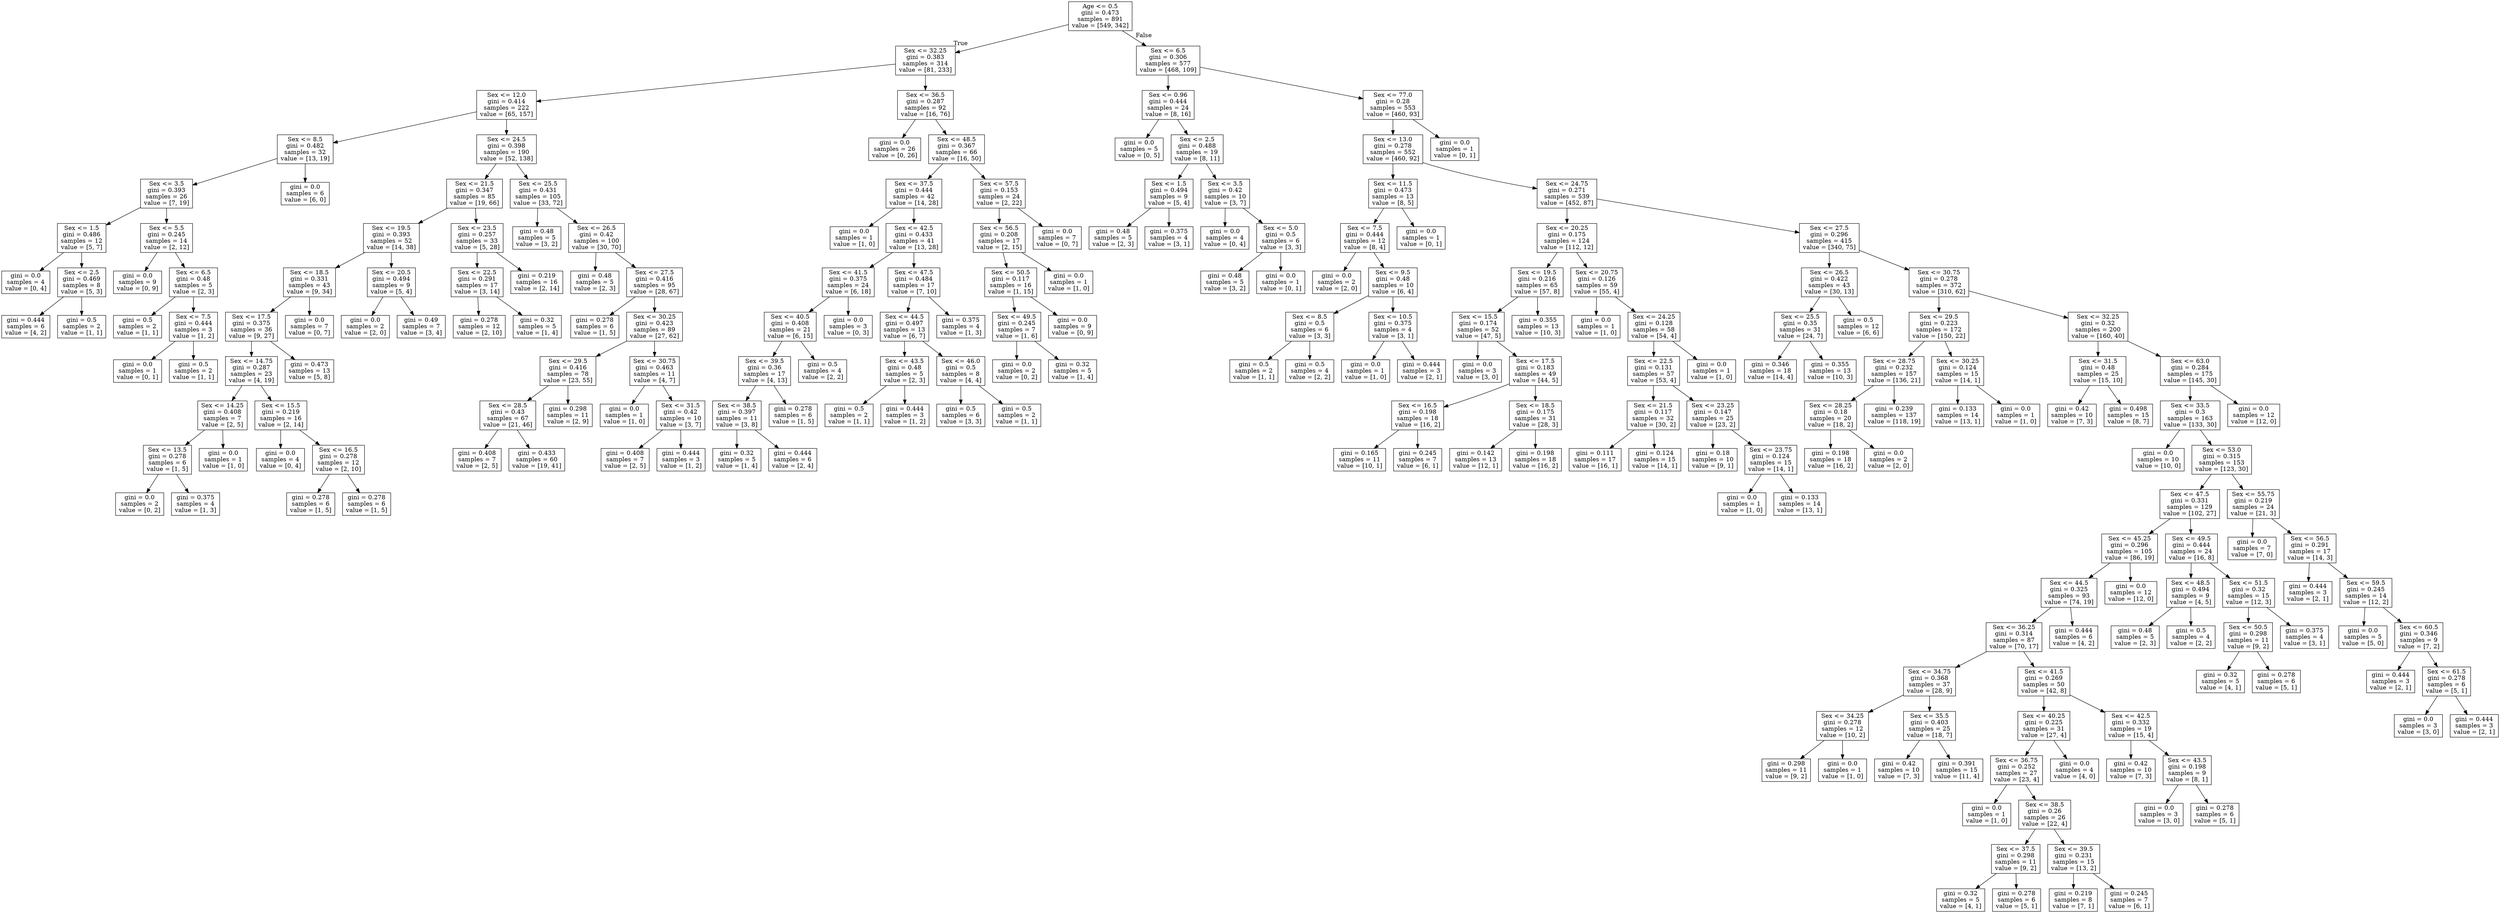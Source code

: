 digraph Tree {
node [shape=box] ;
0 [label="Age <= 0.5\ngini = 0.473\nsamples = 891\nvalue = [549, 342]"] ;
1 [label="Sex <= 32.25\ngini = 0.383\nsamples = 314\nvalue = [81, 233]"] ;
0 -> 1 [labeldistance=2.5, labelangle=45, headlabel="True"] ;
2 [label="Sex <= 12.0\ngini = 0.414\nsamples = 222\nvalue = [65, 157]"] ;
1 -> 2 ;
3 [label="Sex <= 8.5\ngini = 0.482\nsamples = 32\nvalue = [13, 19]"] ;
2 -> 3 ;
4 [label="Sex <= 3.5\ngini = 0.393\nsamples = 26\nvalue = [7, 19]"] ;
3 -> 4 ;
5 [label="Sex <= 1.5\ngini = 0.486\nsamples = 12\nvalue = [5, 7]"] ;
4 -> 5 ;
6 [label="gini = 0.0\nsamples = 4\nvalue = [0, 4]"] ;
5 -> 6 ;
7 [label="Sex <= 2.5\ngini = 0.469\nsamples = 8\nvalue = [5, 3]"] ;
5 -> 7 ;
8 [label="gini = 0.444\nsamples = 6\nvalue = [4, 2]"] ;
7 -> 8 ;
9 [label="gini = 0.5\nsamples = 2\nvalue = [1, 1]"] ;
7 -> 9 ;
10 [label="Sex <= 5.5\ngini = 0.245\nsamples = 14\nvalue = [2, 12]"] ;
4 -> 10 ;
11 [label="gini = 0.0\nsamples = 9\nvalue = [0, 9]"] ;
10 -> 11 ;
12 [label="Sex <= 6.5\ngini = 0.48\nsamples = 5\nvalue = [2, 3]"] ;
10 -> 12 ;
13 [label="gini = 0.5\nsamples = 2\nvalue = [1, 1]"] ;
12 -> 13 ;
14 [label="Sex <= 7.5\ngini = 0.444\nsamples = 3\nvalue = [1, 2]"] ;
12 -> 14 ;
15 [label="gini = 0.0\nsamples = 1\nvalue = [0, 1]"] ;
14 -> 15 ;
16 [label="gini = 0.5\nsamples = 2\nvalue = [1, 1]"] ;
14 -> 16 ;
17 [label="gini = 0.0\nsamples = 6\nvalue = [6, 0]"] ;
3 -> 17 ;
18 [label="Sex <= 24.5\ngini = 0.398\nsamples = 190\nvalue = [52, 138]"] ;
2 -> 18 ;
19 [label="Sex <= 21.5\ngini = 0.347\nsamples = 85\nvalue = [19, 66]"] ;
18 -> 19 ;
20 [label="Sex <= 19.5\ngini = 0.393\nsamples = 52\nvalue = [14, 38]"] ;
19 -> 20 ;
21 [label="Sex <= 18.5\ngini = 0.331\nsamples = 43\nvalue = [9, 34]"] ;
20 -> 21 ;
22 [label="Sex <= 17.5\ngini = 0.375\nsamples = 36\nvalue = [9, 27]"] ;
21 -> 22 ;
23 [label="Sex <= 14.75\ngini = 0.287\nsamples = 23\nvalue = [4, 19]"] ;
22 -> 23 ;
24 [label="Sex <= 14.25\ngini = 0.408\nsamples = 7\nvalue = [2, 5]"] ;
23 -> 24 ;
25 [label="Sex <= 13.5\ngini = 0.278\nsamples = 6\nvalue = [1, 5]"] ;
24 -> 25 ;
26 [label="gini = 0.0\nsamples = 2\nvalue = [0, 2]"] ;
25 -> 26 ;
27 [label="gini = 0.375\nsamples = 4\nvalue = [1, 3]"] ;
25 -> 27 ;
28 [label="gini = 0.0\nsamples = 1\nvalue = [1, 0]"] ;
24 -> 28 ;
29 [label="Sex <= 15.5\ngini = 0.219\nsamples = 16\nvalue = [2, 14]"] ;
23 -> 29 ;
30 [label="gini = 0.0\nsamples = 4\nvalue = [0, 4]"] ;
29 -> 30 ;
31 [label="Sex <= 16.5\ngini = 0.278\nsamples = 12\nvalue = [2, 10]"] ;
29 -> 31 ;
32 [label="gini = 0.278\nsamples = 6\nvalue = [1, 5]"] ;
31 -> 32 ;
33 [label="gini = 0.278\nsamples = 6\nvalue = [1, 5]"] ;
31 -> 33 ;
34 [label="gini = 0.473\nsamples = 13\nvalue = [5, 8]"] ;
22 -> 34 ;
35 [label="gini = 0.0\nsamples = 7\nvalue = [0, 7]"] ;
21 -> 35 ;
36 [label="Sex <= 20.5\ngini = 0.494\nsamples = 9\nvalue = [5, 4]"] ;
20 -> 36 ;
37 [label="gini = 0.0\nsamples = 2\nvalue = [2, 0]"] ;
36 -> 37 ;
38 [label="gini = 0.49\nsamples = 7\nvalue = [3, 4]"] ;
36 -> 38 ;
39 [label="Sex <= 23.5\ngini = 0.257\nsamples = 33\nvalue = [5, 28]"] ;
19 -> 39 ;
40 [label="Sex <= 22.5\ngini = 0.291\nsamples = 17\nvalue = [3, 14]"] ;
39 -> 40 ;
41 [label="gini = 0.278\nsamples = 12\nvalue = [2, 10]"] ;
40 -> 41 ;
42 [label="gini = 0.32\nsamples = 5\nvalue = [1, 4]"] ;
40 -> 42 ;
43 [label="gini = 0.219\nsamples = 16\nvalue = [2, 14]"] ;
39 -> 43 ;
44 [label="Sex <= 25.5\ngini = 0.431\nsamples = 105\nvalue = [33, 72]"] ;
18 -> 44 ;
45 [label="gini = 0.48\nsamples = 5\nvalue = [3, 2]"] ;
44 -> 45 ;
46 [label="Sex <= 26.5\ngini = 0.42\nsamples = 100\nvalue = [30, 70]"] ;
44 -> 46 ;
47 [label="gini = 0.48\nsamples = 5\nvalue = [2, 3]"] ;
46 -> 47 ;
48 [label="Sex <= 27.5\ngini = 0.416\nsamples = 95\nvalue = [28, 67]"] ;
46 -> 48 ;
49 [label="gini = 0.278\nsamples = 6\nvalue = [1, 5]"] ;
48 -> 49 ;
50 [label="Sex <= 30.25\ngini = 0.423\nsamples = 89\nvalue = [27, 62]"] ;
48 -> 50 ;
51 [label="Sex <= 29.5\ngini = 0.416\nsamples = 78\nvalue = [23, 55]"] ;
50 -> 51 ;
52 [label="Sex <= 28.5\ngini = 0.43\nsamples = 67\nvalue = [21, 46]"] ;
51 -> 52 ;
53 [label="gini = 0.408\nsamples = 7\nvalue = [2, 5]"] ;
52 -> 53 ;
54 [label="gini = 0.433\nsamples = 60\nvalue = [19, 41]"] ;
52 -> 54 ;
55 [label="gini = 0.298\nsamples = 11\nvalue = [2, 9]"] ;
51 -> 55 ;
56 [label="Sex <= 30.75\ngini = 0.463\nsamples = 11\nvalue = [4, 7]"] ;
50 -> 56 ;
57 [label="gini = 0.0\nsamples = 1\nvalue = [1, 0]"] ;
56 -> 57 ;
58 [label="Sex <= 31.5\ngini = 0.42\nsamples = 10\nvalue = [3, 7]"] ;
56 -> 58 ;
59 [label="gini = 0.408\nsamples = 7\nvalue = [2, 5]"] ;
58 -> 59 ;
60 [label="gini = 0.444\nsamples = 3\nvalue = [1, 2]"] ;
58 -> 60 ;
61 [label="Sex <= 36.5\ngini = 0.287\nsamples = 92\nvalue = [16, 76]"] ;
1 -> 61 ;
62 [label="gini = 0.0\nsamples = 26\nvalue = [0, 26]"] ;
61 -> 62 ;
63 [label="Sex <= 48.5\ngini = 0.367\nsamples = 66\nvalue = [16, 50]"] ;
61 -> 63 ;
64 [label="Sex <= 37.5\ngini = 0.444\nsamples = 42\nvalue = [14, 28]"] ;
63 -> 64 ;
65 [label="gini = 0.0\nsamples = 1\nvalue = [1, 0]"] ;
64 -> 65 ;
66 [label="Sex <= 42.5\ngini = 0.433\nsamples = 41\nvalue = [13, 28]"] ;
64 -> 66 ;
67 [label="Sex <= 41.5\ngini = 0.375\nsamples = 24\nvalue = [6, 18]"] ;
66 -> 67 ;
68 [label="Sex <= 40.5\ngini = 0.408\nsamples = 21\nvalue = [6, 15]"] ;
67 -> 68 ;
69 [label="Sex <= 39.5\ngini = 0.36\nsamples = 17\nvalue = [4, 13]"] ;
68 -> 69 ;
70 [label="Sex <= 38.5\ngini = 0.397\nsamples = 11\nvalue = [3, 8]"] ;
69 -> 70 ;
71 [label="gini = 0.32\nsamples = 5\nvalue = [1, 4]"] ;
70 -> 71 ;
72 [label="gini = 0.444\nsamples = 6\nvalue = [2, 4]"] ;
70 -> 72 ;
73 [label="gini = 0.278\nsamples = 6\nvalue = [1, 5]"] ;
69 -> 73 ;
74 [label="gini = 0.5\nsamples = 4\nvalue = [2, 2]"] ;
68 -> 74 ;
75 [label="gini = 0.0\nsamples = 3\nvalue = [0, 3]"] ;
67 -> 75 ;
76 [label="Sex <= 47.5\ngini = 0.484\nsamples = 17\nvalue = [7, 10]"] ;
66 -> 76 ;
77 [label="Sex <= 44.5\ngini = 0.497\nsamples = 13\nvalue = [6, 7]"] ;
76 -> 77 ;
78 [label="Sex <= 43.5\ngini = 0.48\nsamples = 5\nvalue = [2, 3]"] ;
77 -> 78 ;
79 [label="gini = 0.5\nsamples = 2\nvalue = [1, 1]"] ;
78 -> 79 ;
80 [label="gini = 0.444\nsamples = 3\nvalue = [1, 2]"] ;
78 -> 80 ;
81 [label="Sex <= 46.0\ngini = 0.5\nsamples = 8\nvalue = [4, 4]"] ;
77 -> 81 ;
82 [label="gini = 0.5\nsamples = 6\nvalue = [3, 3]"] ;
81 -> 82 ;
83 [label="gini = 0.5\nsamples = 2\nvalue = [1, 1]"] ;
81 -> 83 ;
84 [label="gini = 0.375\nsamples = 4\nvalue = [1, 3]"] ;
76 -> 84 ;
85 [label="Sex <= 57.5\ngini = 0.153\nsamples = 24\nvalue = [2, 22]"] ;
63 -> 85 ;
86 [label="Sex <= 56.5\ngini = 0.208\nsamples = 17\nvalue = [2, 15]"] ;
85 -> 86 ;
87 [label="Sex <= 50.5\ngini = 0.117\nsamples = 16\nvalue = [1, 15]"] ;
86 -> 87 ;
88 [label="Sex <= 49.5\ngini = 0.245\nsamples = 7\nvalue = [1, 6]"] ;
87 -> 88 ;
89 [label="gini = 0.0\nsamples = 2\nvalue = [0, 2]"] ;
88 -> 89 ;
90 [label="gini = 0.32\nsamples = 5\nvalue = [1, 4]"] ;
88 -> 90 ;
91 [label="gini = 0.0\nsamples = 9\nvalue = [0, 9]"] ;
87 -> 91 ;
92 [label="gini = 0.0\nsamples = 1\nvalue = [1, 0]"] ;
86 -> 92 ;
93 [label="gini = 0.0\nsamples = 7\nvalue = [0, 7]"] ;
85 -> 93 ;
94 [label="Sex <= 6.5\ngini = 0.306\nsamples = 577\nvalue = [468, 109]"] ;
0 -> 94 [labeldistance=2.5, labelangle=-45, headlabel="False"] ;
95 [label="Sex <= 0.96\ngini = 0.444\nsamples = 24\nvalue = [8, 16]"] ;
94 -> 95 ;
96 [label="gini = 0.0\nsamples = 5\nvalue = [0, 5]"] ;
95 -> 96 ;
97 [label="Sex <= 2.5\ngini = 0.488\nsamples = 19\nvalue = [8, 11]"] ;
95 -> 97 ;
98 [label="Sex <= 1.5\ngini = 0.494\nsamples = 9\nvalue = [5, 4]"] ;
97 -> 98 ;
99 [label="gini = 0.48\nsamples = 5\nvalue = [2, 3]"] ;
98 -> 99 ;
100 [label="gini = 0.375\nsamples = 4\nvalue = [3, 1]"] ;
98 -> 100 ;
101 [label="Sex <= 3.5\ngini = 0.42\nsamples = 10\nvalue = [3, 7]"] ;
97 -> 101 ;
102 [label="gini = 0.0\nsamples = 4\nvalue = [0, 4]"] ;
101 -> 102 ;
103 [label="Sex <= 5.0\ngini = 0.5\nsamples = 6\nvalue = [3, 3]"] ;
101 -> 103 ;
104 [label="gini = 0.48\nsamples = 5\nvalue = [3, 2]"] ;
103 -> 104 ;
105 [label="gini = 0.0\nsamples = 1\nvalue = [0, 1]"] ;
103 -> 105 ;
106 [label="Sex <= 77.0\ngini = 0.28\nsamples = 553\nvalue = [460, 93]"] ;
94 -> 106 ;
107 [label="Sex <= 13.0\ngini = 0.278\nsamples = 552\nvalue = [460, 92]"] ;
106 -> 107 ;
108 [label="Sex <= 11.5\ngini = 0.473\nsamples = 13\nvalue = [8, 5]"] ;
107 -> 108 ;
109 [label="Sex <= 7.5\ngini = 0.444\nsamples = 12\nvalue = [8, 4]"] ;
108 -> 109 ;
110 [label="gini = 0.0\nsamples = 2\nvalue = [2, 0]"] ;
109 -> 110 ;
111 [label="Sex <= 9.5\ngini = 0.48\nsamples = 10\nvalue = [6, 4]"] ;
109 -> 111 ;
112 [label="Sex <= 8.5\ngini = 0.5\nsamples = 6\nvalue = [3, 3]"] ;
111 -> 112 ;
113 [label="gini = 0.5\nsamples = 2\nvalue = [1, 1]"] ;
112 -> 113 ;
114 [label="gini = 0.5\nsamples = 4\nvalue = [2, 2]"] ;
112 -> 114 ;
115 [label="Sex <= 10.5\ngini = 0.375\nsamples = 4\nvalue = [3, 1]"] ;
111 -> 115 ;
116 [label="gini = 0.0\nsamples = 1\nvalue = [1, 0]"] ;
115 -> 116 ;
117 [label="gini = 0.444\nsamples = 3\nvalue = [2, 1]"] ;
115 -> 117 ;
118 [label="gini = 0.0\nsamples = 1\nvalue = [0, 1]"] ;
108 -> 118 ;
119 [label="Sex <= 24.75\ngini = 0.271\nsamples = 539\nvalue = [452, 87]"] ;
107 -> 119 ;
120 [label="Sex <= 20.25\ngini = 0.175\nsamples = 124\nvalue = [112, 12]"] ;
119 -> 120 ;
121 [label="Sex <= 19.5\ngini = 0.216\nsamples = 65\nvalue = [57, 8]"] ;
120 -> 121 ;
122 [label="Sex <= 15.5\ngini = 0.174\nsamples = 52\nvalue = [47, 5]"] ;
121 -> 122 ;
123 [label="gini = 0.0\nsamples = 3\nvalue = [3, 0]"] ;
122 -> 123 ;
124 [label="Sex <= 17.5\ngini = 0.183\nsamples = 49\nvalue = [44, 5]"] ;
122 -> 124 ;
125 [label="Sex <= 16.5\ngini = 0.198\nsamples = 18\nvalue = [16, 2]"] ;
124 -> 125 ;
126 [label="gini = 0.165\nsamples = 11\nvalue = [10, 1]"] ;
125 -> 126 ;
127 [label="gini = 0.245\nsamples = 7\nvalue = [6, 1]"] ;
125 -> 127 ;
128 [label="Sex <= 18.5\ngini = 0.175\nsamples = 31\nvalue = [28, 3]"] ;
124 -> 128 ;
129 [label="gini = 0.142\nsamples = 13\nvalue = [12, 1]"] ;
128 -> 129 ;
130 [label="gini = 0.198\nsamples = 18\nvalue = [16, 2]"] ;
128 -> 130 ;
131 [label="gini = 0.355\nsamples = 13\nvalue = [10, 3]"] ;
121 -> 131 ;
132 [label="Sex <= 20.75\ngini = 0.126\nsamples = 59\nvalue = [55, 4]"] ;
120 -> 132 ;
133 [label="gini = 0.0\nsamples = 1\nvalue = [1, 0]"] ;
132 -> 133 ;
134 [label="Sex <= 24.25\ngini = 0.128\nsamples = 58\nvalue = [54, 4]"] ;
132 -> 134 ;
135 [label="Sex <= 22.5\ngini = 0.131\nsamples = 57\nvalue = [53, 4]"] ;
134 -> 135 ;
136 [label="Sex <= 21.5\ngini = 0.117\nsamples = 32\nvalue = [30, 2]"] ;
135 -> 136 ;
137 [label="gini = 0.111\nsamples = 17\nvalue = [16, 1]"] ;
136 -> 137 ;
138 [label="gini = 0.124\nsamples = 15\nvalue = [14, 1]"] ;
136 -> 138 ;
139 [label="Sex <= 23.25\ngini = 0.147\nsamples = 25\nvalue = [23, 2]"] ;
135 -> 139 ;
140 [label="gini = 0.18\nsamples = 10\nvalue = [9, 1]"] ;
139 -> 140 ;
141 [label="Sex <= 23.75\ngini = 0.124\nsamples = 15\nvalue = [14, 1]"] ;
139 -> 141 ;
142 [label="gini = 0.0\nsamples = 1\nvalue = [1, 0]"] ;
141 -> 142 ;
143 [label="gini = 0.133\nsamples = 14\nvalue = [13, 1]"] ;
141 -> 143 ;
144 [label="gini = 0.0\nsamples = 1\nvalue = [1, 0]"] ;
134 -> 144 ;
145 [label="Sex <= 27.5\ngini = 0.296\nsamples = 415\nvalue = [340, 75]"] ;
119 -> 145 ;
146 [label="Sex <= 26.5\ngini = 0.422\nsamples = 43\nvalue = [30, 13]"] ;
145 -> 146 ;
147 [label="Sex <= 25.5\ngini = 0.35\nsamples = 31\nvalue = [24, 7]"] ;
146 -> 147 ;
148 [label="gini = 0.346\nsamples = 18\nvalue = [14, 4]"] ;
147 -> 148 ;
149 [label="gini = 0.355\nsamples = 13\nvalue = [10, 3]"] ;
147 -> 149 ;
150 [label="gini = 0.5\nsamples = 12\nvalue = [6, 6]"] ;
146 -> 150 ;
151 [label="Sex <= 30.75\ngini = 0.278\nsamples = 372\nvalue = [310, 62]"] ;
145 -> 151 ;
152 [label="Sex <= 29.5\ngini = 0.223\nsamples = 172\nvalue = [150, 22]"] ;
151 -> 152 ;
153 [label="Sex <= 28.75\ngini = 0.232\nsamples = 157\nvalue = [136, 21]"] ;
152 -> 153 ;
154 [label="Sex <= 28.25\ngini = 0.18\nsamples = 20\nvalue = [18, 2]"] ;
153 -> 154 ;
155 [label="gini = 0.198\nsamples = 18\nvalue = [16, 2]"] ;
154 -> 155 ;
156 [label="gini = 0.0\nsamples = 2\nvalue = [2, 0]"] ;
154 -> 156 ;
157 [label="gini = 0.239\nsamples = 137\nvalue = [118, 19]"] ;
153 -> 157 ;
158 [label="Sex <= 30.25\ngini = 0.124\nsamples = 15\nvalue = [14, 1]"] ;
152 -> 158 ;
159 [label="gini = 0.133\nsamples = 14\nvalue = [13, 1]"] ;
158 -> 159 ;
160 [label="gini = 0.0\nsamples = 1\nvalue = [1, 0]"] ;
158 -> 160 ;
161 [label="Sex <= 32.25\ngini = 0.32\nsamples = 200\nvalue = [160, 40]"] ;
151 -> 161 ;
162 [label="Sex <= 31.5\ngini = 0.48\nsamples = 25\nvalue = [15, 10]"] ;
161 -> 162 ;
163 [label="gini = 0.42\nsamples = 10\nvalue = [7, 3]"] ;
162 -> 163 ;
164 [label="gini = 0.498\nsamples = 15\nvalue = [8, 7]"] ;
162 -> 164 ;
165 [label="Sex <= 63.0\ngini = 0.284\nsamples = 175\nvalue = [145, 30]"] ;
161 -> 165 ;
166 [label="Sex <= 33.5\ngini = 0.3\nsamples = 163\nvalue = [133, 30]"] ;
165 -> 166 ;
167 [label="gini = 0.0\nsamples = 10\nvalue = [10, 0]"] ;
166 -> 167 ;
168 [label="Sex <= 53.0\ngini = 0.315\nsamples = 153\nvalue = [123, 30]"] ;
166 -> 168 ;
169 [label="Sex <= 47.5\ngini = 0.331\nsamples = 129\nvalue = [102, 27]"] ;
168 -> 169 ;
170 [label="Sex <= 45.25\ngini = 0.296\nsamples = 105\nvalue = [86, 19]"] ;
169 -> 170 ;
171 [label="Sex <= 44.5\ngini = 0.325\nsamples = 93\nvalue = [74, 19]"] ;
170 -> 171 ;
172 [label="Sex <= 36.25\ngini = 0.314\nsamples = 87\nvalue = [70, 17]"] ;
171 -> 172 ;
173 [label="Sex <= 34.75\ngini = 0.368\nsamples = 37\nvalue = [28, 9]"] ;
172 -> 173 ;
174 [label="Sex <= 34.25\ngini = 0.278\nsamples = 12\nvalue = [10, 2]"] ;
173 -> 174 ;
175 [label="gini = 0.298\nsamples = 11\nvalue = [9, 2]"] ;
174 -> 175 ;
176 [label="gini = 0.0\nsamples = 1\nvalue = [1, 0]"] ;
174 -> 176 ;
177 [label="Sex <= 35.5\ngini = 0.403\nsamples = 25\nvalue = [18, 7]"] ;
173 -> 177 ;
178 [label="gini = 0.42\nsamples = 10\nvalue = [7, 3]"] ;
177 -> 178 ;
179 [label="gini = 0.391\nsamples = 15\nvalue = [11, 4]"] ;
177 -> 179 ;
180 [label="Sex <= 41.5\ngini = 0.269\nsamples = 50\nvalue = [42, 8]"] ;
172 -> 180 ;
181 [label="Sex <= 40.25\ngini = 0.225\nsamples = 31\nvalue = [27, 4]"] ;
180 -> 181 ;
182 [label="Sex <= 36.75\ngini = 0.252\nsamples = 27\nvalue = [23, 4]"] ;
181 -> 182 ;
183 [label="gini = 0.0\nsamples = 1\nvalue = [1, 0]"] ;
182 -> 183 ;
184 [label="Sex <= 38.5\ngini = 0.26\nsamples = 26\nvalue = [22, 4]"] ;
182 -> 184 ;
185 [label="Sex <= 37.5\ngini = 0.298\nsamples = 11\nvalue = [9, 2]"] ;
184 -> 185 ;
186 [label="gini = 0.32\nsamples = 5\nvalue = [4, 1]"] ;
185 -> 186 ;
187 [label="gini = 0.278\nsamples = 6\nvalue = [5, 1]"] ;
185 -> 187 ;
188 [label="Sex <= 39.5\ngini = 0.231\nsamples = 15\nvalue = [13, 2]"] ;
184 -> 188 ;
189 [label="gini = 0.219\nsamples = 8\nvalue = [7, 1]"] ;
188 -> 189 ;
190 [label="gini = 0.245\nsamples = 7\nvalue = [6, 1]"] ;
188 -> 190 ;
191 [label="gini = 0.0\nsamples = 4\nvalue = [4, 0]"] ;
181 -> 191 ;
192 [label="Sex <= 42.5\ngini = 0.332\nsamples = 19\nvalue = [15, 4]"] ;
180 -> 192 ;
193 [label="gini = 0.42\nsamples = 10\nvalue = [7, 3]"] ;
192 -> 193 ;
194 [label="Sex <= 43.5\ngini = 0.198\nsamples = 9\nvalue = [8, 1]"] ;
192 -> 194 ;
195 [label="gini = 0.0\nsamples = 3\nvalue = [3, 0]"] ;
194 -> 195 ;
196 [label="gini = 0.278\nsamples = 6\nvalue = [5, 1]"] ;
194 -> 196 ;
197 [label="gini = 0.444\nsamples = 6\nvalue = [4, 2]"] ;
171 -> 197 ;
198 [label="gini = 0.0\nsamples = 12\nvalue = [12, 0]"] ;
170 -> 198 ;
199 [label="Sex <= 49.5\ngini = 0.444\nsamples = 24\nvalue = [16, 8]"] ;
169 -> 199 ;
200 [label="Sex <= 48.5\ngini = 0.494\nsamples = 9\nvalue = [4, 5]"] ;
199 -> 200 ;
201 [label="gini = 0.48\nsamples = 5\nvalue = [2, 3]"] ;
200 -> 201 ;
202 [label="gini = 0.5\nsamples = 4\nvalue = [2, 2]"] ;
200 -> 202 ;
203 [label="Sex <= 51.5\ngini = 0.32\nsamples = 15\nvalue = [12, 3]"] ;
199 -> 203 ;
204 [label="Sex <= 50.5\ngini = 0.298\nsamples = 11\nvalue = [9, 2]"] ;
203 -> 204 ;
205 [label="gini = 0.32\nsamples = 5\nvalue = [4, 1]"] ;
204 -> 205 ;
206 [label="gini = 0.278\nsamples = 6\nvalue = [5, 1]"] ;
204 -> 206 ;
207 [label="gini = 0.375\nsamples = 4\nvalue = [3, 1]"] ;
203 -> 207 ;
208 [label="Sex <= 55.75\ngini = 0.219\nsamples = 24\nvalue = [21, 3]"] ;
168 -> 208 ;
209 [label="gini = 0.0\nsamples = 7\nvalue = [7, 0]"] ;
208 -> 209 ;
210 [label="Sex <= 56.5\ngini = 0.291\nsamples = 17\nvalue = [14, 3]"] ;
208 -> 210 ;
211 [label="gini = 0.444\nsamples = 3\nvalue = [2, 1]"] ;
210 -> 211 ;
212 [label="Sex <= 59.5\ngini = 0.245\nsamples = 14\nvalue = [12, 2]"] ;
210 -> 212 ;
213 [label="gini = 0.0\nsamples = 5\nvalue = [5, 0]"] ;
212 -> 213 ;
214 [label="Sex <= 60.5\ngini = 0.346\nsamples = 9\nvalue = [7, 2]"] ;
212 -> 214 ;
215 [label="gini = 0.444\nsamples = 3\nvalue = [2, 1]"] ;
214 -> 215 ;
216 [label="Sex <= 61.5\ngini = 0.278\nsamples = 6\nvalue = [5, 1]"] ;
214 -> 216 ;
217 [label="gini = 0.0\nsamples = 3\nvalue = [3, 0]"] ;
216 -> 217 ;
218 [label="gini = 0.444\nsamples = 3\nvalue = [2, 1]"] ;
216 -> 218 ;
219 [label="gini = 0.0\nsamples = 12\nvalue = [12, 0]"] ;
165 -> 219 ;
220 [label="gini = 0.0\nsamples = 1\nvalue = [0, 1]"] ;
106 -> 220 ;
}